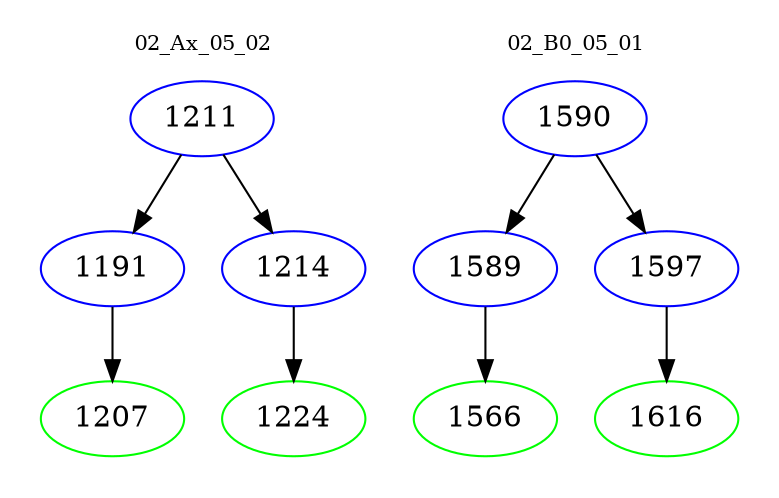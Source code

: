 digraph{
subgraph cluster_0 {
color = white
label = "02_Ax_05_02";
fontsize=10;
T0_1211 [label="1211", color="blue"]
T0_1211 -> T0_1191 [color="black"]
T0_1191 [label="1191", color="blue"]
T0_1191 -> T0_1207 [color="black"]
T0_1207 [label="1207", color="green"]
T0_1211 -> T0_1214 [color="black"]
T0_1214 [label="1214", color="blue"]
T0_1214 -> T0_1224 [color="black"]
T0_1224 [label="1224", color="green"]
}
subgraph cluster_1 {
color = white
label = "02_B0_05_01";
fontsize=10;
T1_1590 [label="1590", color="blue"]
T1_1590 -> T1_1589 [color="black"]
T1_1589 [label="1589", color="blue"]
T1_1589 -> T1_1566 [color="black"]
T1_1566 [label="1566", color="green"]
T1_1590 -> T1_1597 [color="black"]
T1_1597 [label="1597", color="blue"]
T1_1597 -> T1_1616 [color="black"]
T1_1616 [label="1616", color="green"]
}
}
